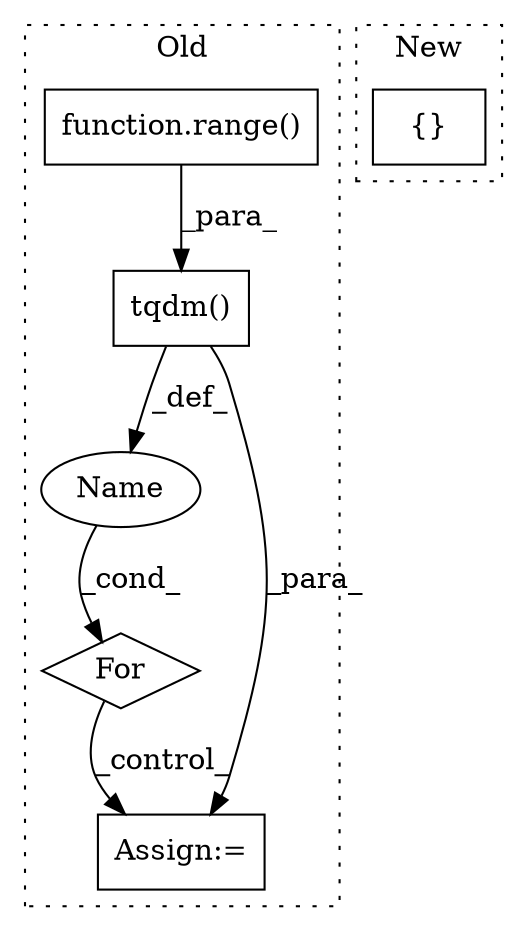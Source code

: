 digraph G {
subgraph cluster0 {
1 [label="tqdm()" a="75" s="2163,2209" l="10,28" shape="box"];
3 [label="function.range()" a="75" s="2182,2207" l="6,1" shape="box"];
4 [label="For" a="107" s="2154,2237" l="4,54" shape="diamond"];
5 [label="Name" a="87" s="2158" l="1" shape="ellipse"];
6 [label="Assign:=" a="68" s="2842" l="3" shape="box"];
label = "Old";
style="dotted";
}
subgraph cluster1 {
2 [label="{}" a="95" s="2046,2062" l="1,1" shape="box"];
label = "New";
style="dotted";
}
1 -> 6 [label="_para_"];
1 -> 5 [label="_def_"];
3 -> 1 [label="_para_"];
4 -> 6 [label="_control_"];
5 -> 4 [label="_cond_"];
}